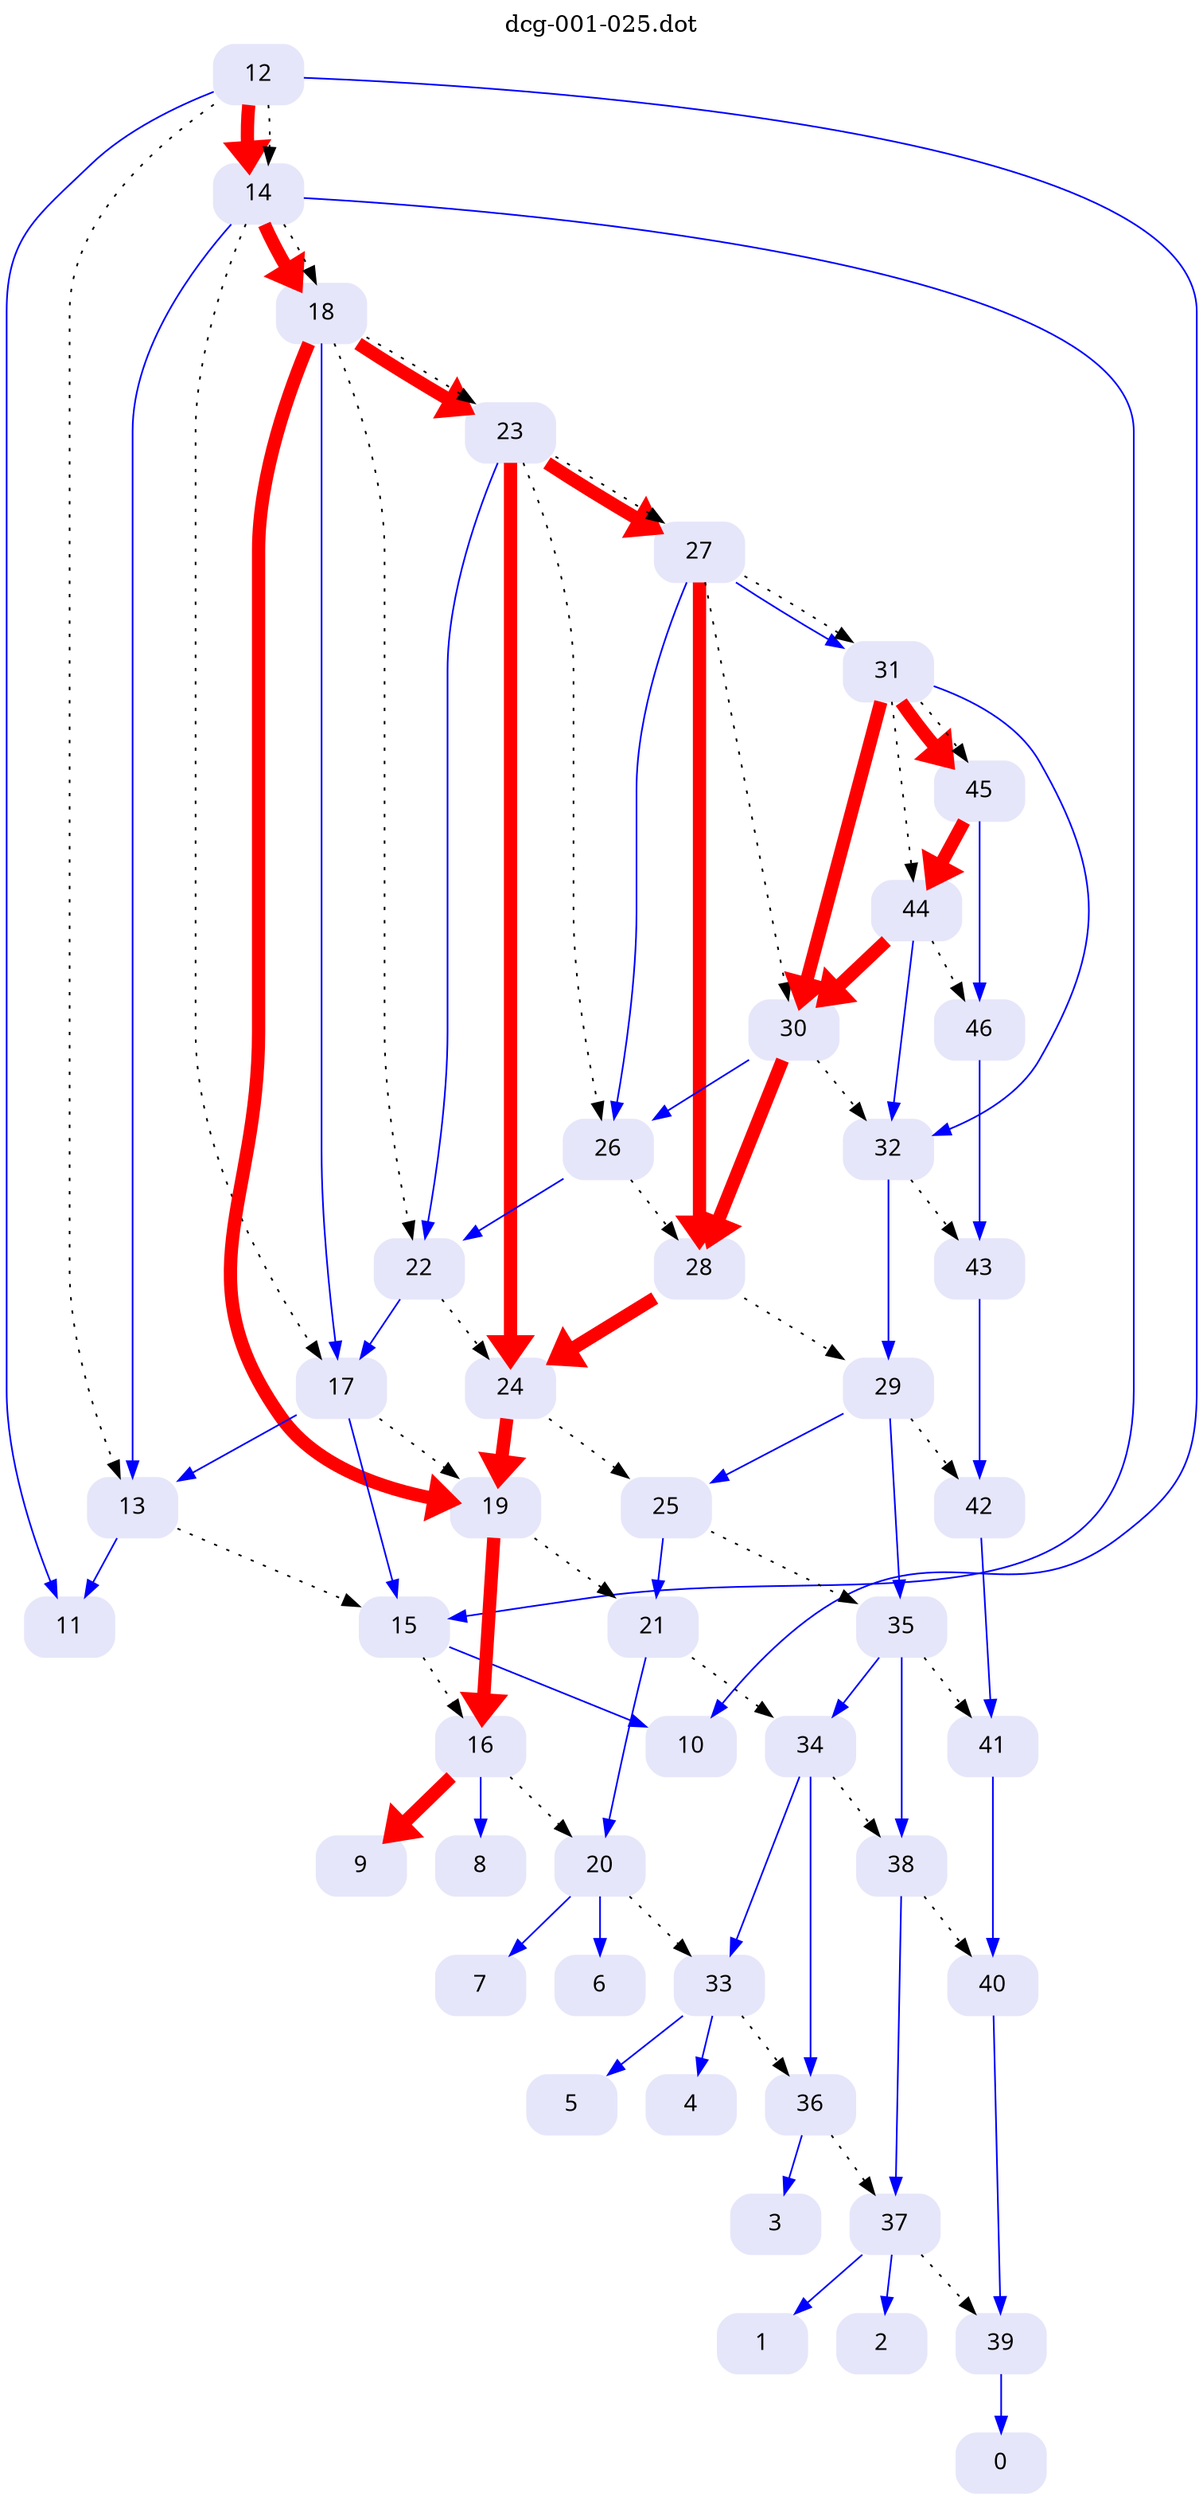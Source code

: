 digraph dcg_1 {
  labelloc="t";
  label="dcg-001-025.dot";
  node [fontname="sans-serif"];
  node [shape=box style="rounded,filled"];
  n12 [label="12" color=lavender];
  n12 -> n11 [color=blue penwidth=1];
  n12 -> n10 [color=blue penwidth=1];
  n12 -> n14 [color=red penwidth=8];
  n12 -> n13 [style=dotted,label=""];
  n12 -> n14 [style=dotted,label=""];
  n14 [label="14" color=lavender];
  n14 -> n13 [color=blue penwidth=1];
  n14 -> n15 [color=blue penwidth=1];
  n14 -> n18 [color=red penwidth=8];
  n14 -> n17 [style=dotted,label=""];
  n14 -> n18 [style=dotted,label=""];
  n18 [label="18" color=lavender];
  n18 -> n17 [color=blue penwidth=1];
  n18 -> n19 [color=red penwidth=8];
  n18 -> n23 [color=red penwidth=8];
  n18 -> n22 [style=dotted,label=""];
  n18 -> n23 [style=dotted,label=""];
  n23 [label="23" color=lavender];
  n23 -> n22 [color=blue penwidth=1];
  n23 -> n24 [color=red penwidth=8];
  n23 -> n27 [color=red penwidth=8];
  n23 -> n26 [style=dotted,label=""];
  n23 -> n27 [style=dotted,label=""];
  n27 [label="27" color=lavender];
  n27 -> n26 [color=blue penwidth=1];
  n27 -> n28 [color=red penwidth=8];
  n27 -> n31 [color=blue penwidth=1];
  n27 -> n30 [style=dotted,label=""];
  n27 -> n31 [style=dotted,label=""];
  n31 [label="31" color=lavender];
  n31 -> n30 [color=red penwidth=8];
  n31 -> n32 [color=blue penwidth=1];
  n31 -> n45 [color=red penwidth=8];
  n31 -> n44 [style=dotted,label=""];
  n31 -> n45 [style=dotted,label=""];
  n45 [label="45" color=lavender];
  n45 -> n44 [color=red penwidth=8];
  n45 -> n46 [color=blue penwidth=1];
  n46 [label="46" color=lavender];
  n46 -> n43 [color=blue penwidth=1];
  n43 [label="43" color=lavender];
  n43 -> n42 [color=blue penwidth=1];
  n42 [label="42" color=lavender];
  n42 -> n41 [color=blue penwidth=1];
  n41 [label="41" color=lavender];
  n41 -> n40 [color=blue penwidth=1];
  n40 [label="40" color=lavender];
  n40 -> n39 [color=blue penwidth=1];
  n39 [label="39" color=lavender];
  n39 -> n0 [color=blue penwidth=1];
  n0 [label="0" color=lavender];
  n44 [label="44" color=lavender];
  n44 -> n30 [color=red penwidth=8];
  n44 -> n32 [color=blue penwidth=1];
  n44 -> n46 [style=dotted,label=""];
  n32 [label="32" color=lavender];
  n32 -> n29 [color=blue penwidth=1];
  n32 -> n43 [style=dotted,label=""];
  n29 [label="29" color=lavender];
  n29 -> n25 [color=blue penwidth=1];
  n29 -> n35 [color=blue penwidth=1];
  n29 -> n42 [style=dotted,label=""];
  n35 [label="35" color=lavender];
  n35 -> n34 [color=blue penwidth=1];
  n35 -> n38 [color=blue penwidth=1];
  n35 -> n41 [style=dotted,label=""];
  n38 [label="38" color=lavender];
  n38 -> n37 [color=blue penwidth=1];
  n38 -> n40 [style=dotted,label=""];
  n37 [label="37" color=lavender];
  n37 -> n2 [color=blue penwidth=1];
  n37 -> n1 [color=blue penwidth=1];
  n37 -> n39 [style=dotted,label=""];
  n1 [label="1" color=lavender];
  n2 [label="2" color=lavender];
  n34 [label="34" color=lavender];
  n34 -> n33 [color=blue penwidth=1];
  n34 -> n36 [color=blue penwidth=1];
  n34 -> n38 [style=dotted,label=""];
  n36 [label="36" color=lavender];
  n36 -> n3 [color=blue penwidth=1];
  n36 -> n37 [style=dotted,label=""];
  n3 [label="3" color=lavender];
  n33 [label="33" color=lavender];
  n33 -> n5 [color=blue penwidth=1];
  n33 -> n4 [color=blue penwidth=1];
  n33 -> n36 [style=dotted,label=""];
  n4 [label="4" color=lavender];
  n5 [label="5" color=lavender];
  n25 [label="25" color=lavender];
  n25 -> n21 [color=blue penwidth=1];
  n25 -> n35 [style=dotted,label=""];
  n21 [label="21" color=lavender];
  n21 -> n20 [color=blue penwidth=1];
  n21 -> n34 [style=dotted,label=""];
  n20 [label="20" color=lavender];
  n20 -> n7 [color=blue penwidth=1];
  n20 -> n6 [color=blue penwidth=1];
  n20 -> n33 [style=dotted,label=""];
  n6 [label="6" color=lavender];
  n7 [label="7" color=lavender];
  n30 [label="30" color=lavender];
  n30 -> n26 [color=blue penwidth=1];
  n30 -> n28 [color=red penwidth=8];
  n30 -> n32 [style=dotted,label=""];
  n28 [label="28" color=lavender];
  n28 -> n24 [color=red penwidth=8];
  n28 -> n29 [style=dotted,label=""];
  n24 [label="24" color=lavender];
  n24 -> n19 [color=red penwidth=8];
  n24 -> n25 [style=dotted,label=""];
  n19 [label="19" color=lavender];
  n19 -> n16 [color=red penwidth=8];
  n19 -> n21 [style=dotted,label=""];
  n16 [label="16" color=lavender];
  n16 -> n9 [color=red penwidth=8];
  n16 -> n8 [color=blue penwidth=1];
  n16 -> n20 [style=dotted,label=""];
  n8 [label="8" color=lavender];
  n9 [label="9" color=lavender];
  n26 [label="26" color=lavender];
  n26 -> n22 [color=blue penwidth=1];
  n26 -> n28 [style=dotted,label=""];
  n22 [label="22" color=lavender];
  n22 -> n17 [color=blue penwidth=1];
  n22 -> n24 [style=dotted,label=""];
  n17 [label="17" color=lavender];
  n17 -> n13 [color=blue penwidth=1];
  n17 -> n15 [color=blue penwidth=1];
  n17 -> n19 [style=dotted,label=""];
  n15 [label="15" color=lavender];
  n15 -> n10 [color=blue penwidth=1];
  n15 -> n16 [style=dotted,label=""];
  n10 [label="10" color=lavender];
  n13 [label="13" color=lavender];
  n13 -> n11 [color=blue penwidth=1];
  n13 -> n15 [style=dotted,label=""];
  n11 [label="11" color=lavender];
}
